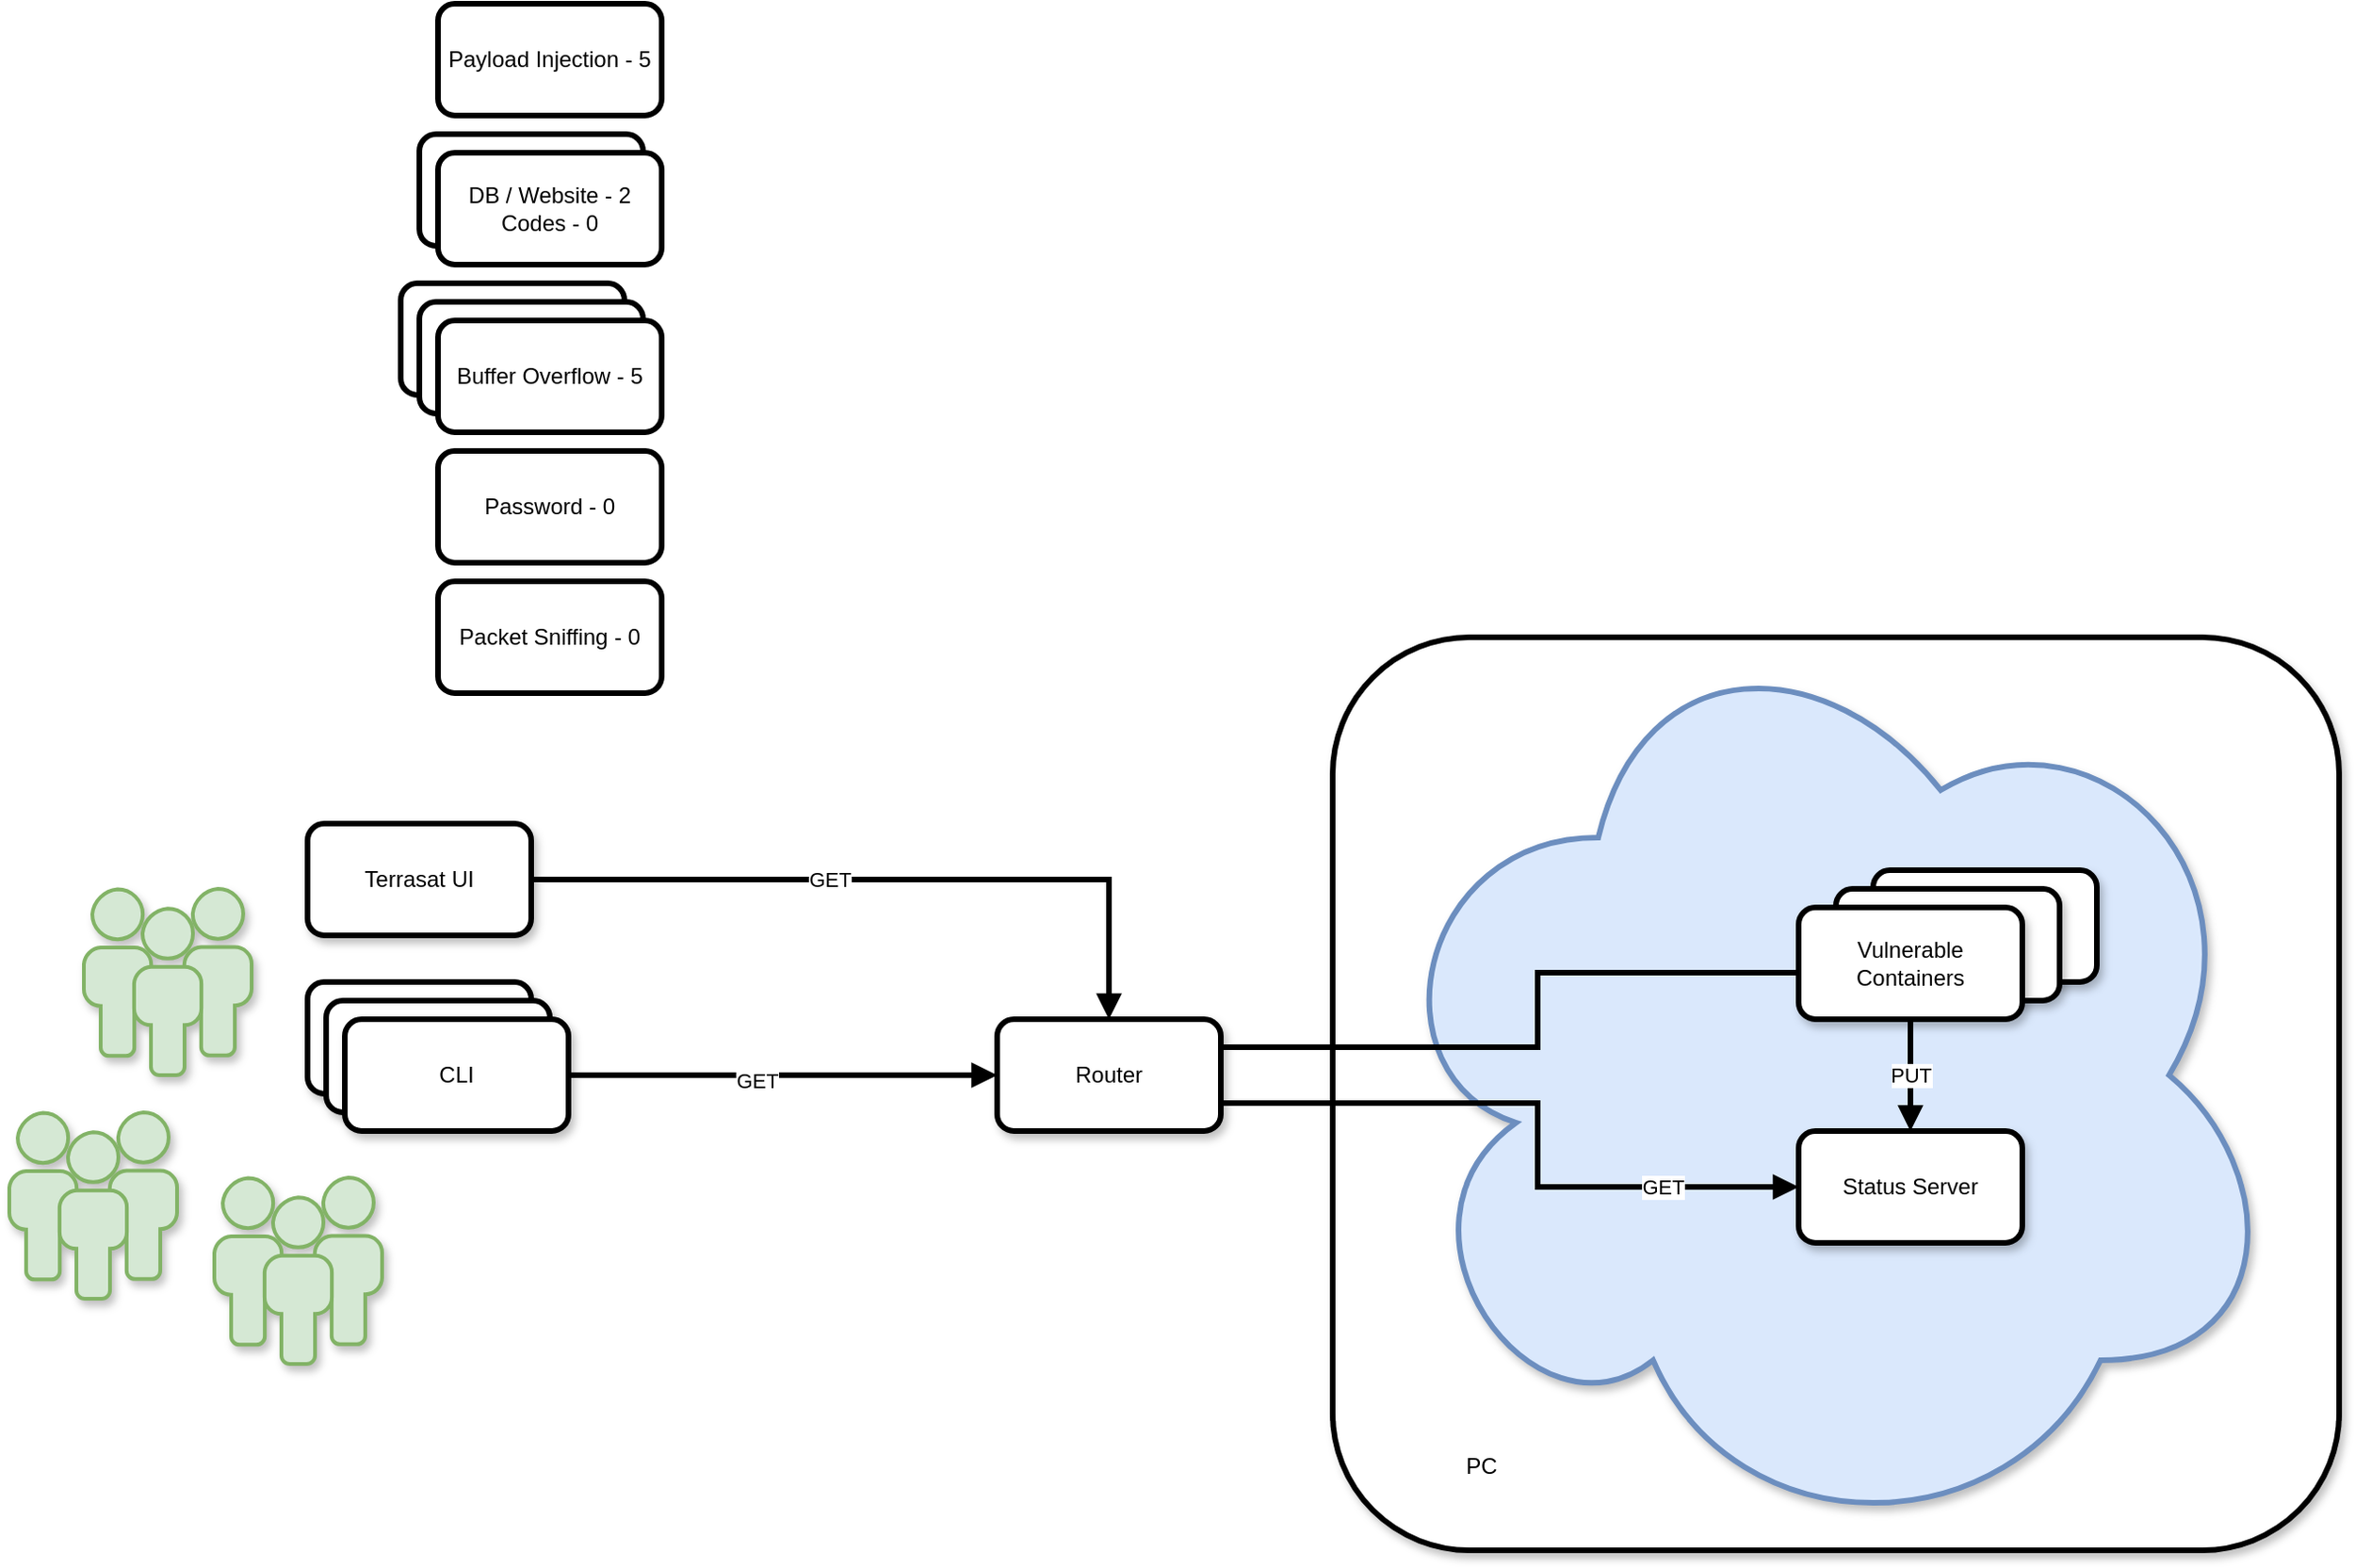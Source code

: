 <mxfile version="20.8.16" type="device"><diagram name="Page-1" id="2yCuULFrQwp34-q0TCFk"><mxGraphModel dx="2284" dy="1942" grid="1" gridSize="10" guides="1" tooltips="1" connect="1" arrows="1" fold="1" page="1" pageScale="1" pageWidth="850" pageHeight="1100" math="0" shadow="0"><root><mxCell id="0"/><mxCell id="1" parent="0"/><mxCell id="27JUPW4Qznh8IlGXEd8B-23" value="" style="rounded=1;whiteSpace=wrap;html=1;shadow=1;sketch=0;strokeWidth=3;" parent="1" vertex="1"><mxGeometry x="470" y="-20" width="540" height="490" as="geometry"/></mxCell><mxCell id="27JUPW4Qznh8IlGXEd8B-1" value="CLI" style="rounded=1;whiteSpace=wrap;html=1;strokeWidth=3;shadow=1;" parent="1" vertex="1"><mxGeometry x="-80" y="165" width="120" height="60" as="geometry"/></mxCell><mxCell id="27JUPW4Qznh8IlGXEd8B-2" value="" style="verticalAlign=top;verticalLabelPosition=bottom;labelPosition=center;align=center;html=1;outlineConnect=0;fillColor=#d5e8d4;strokeColor=#82b366;gradientDirection=north;strokeWidth=2;shape=mxgraph.networks.users;shadow=1;" parent="1" vertex="1"><mxGeometry x="-130" y="270" width="90" height="100" as="geometry"/></mxCell><mxCell id="27JUPW4Qznh8IlGXEd8B-5" value="" style="verticalAlign=top;verticalLabelPosition=bottom;labelPosition=center;align=center;html=1;outlineConnect=0;fillColor=#d5e8d4;strokeColor=#82b366;gradientDirection=north;strokeWidth=2;shape=mxgraph.networks.users;shadow=1;" parent="1" vertex="1"><mxGeometry x="-200" y="115" width="90" height="100" as="geometry"/></mxCell><mxCell id="27JUPW4Qznh8IlGXEd8B-6" value="" style="verticalAlign=top;verticalLabelPosition=bottom;labelPosition=center;align=center;html=1;outlineConnect=0;fillColor=#d5e8d4;strokeColor=#82b366;gradientDirection=north;strokeWidth=2;shape=mxgraph.networks.users;shadow=1;" parent="1" vertex="1"><mxGeometry x="-240" y="235" width="90" height="100" as="geometry"/></mxCell><mxCell id="27JUPW4Qznh8IlGXEd8B-8" value="" style="ellipse;shape=cloud;whiteSpace=wrap;html=1;shadow=1;sketch=0;strokeWidth=3;fillColor=#dae8fc;strokeColor=#6c8ebf;" parent="1" vertex="1"><mxGeometry x="490" y="-40" width="490" height="510" as="geometry"/></mxCell><mxCell id="27JUPW4Qznh8IlGXEd8B-29" value="PUT" style="edgeStyle=orthogonalEdgeStyle;rounded=0;orthogonalLoop=1;jettySize=auto;html=1;entryX=0.5;entryY=1;entryDx=0;entryDy=0;strokeWidth=3;endArrow=none;endFill=0;startArrow=block;startFill=1;" parent="1" source="27JUPW4Qznh8IlGXEd8B-9" target="27JUPW4Qznh8IlGXEd8B-17" edge="1"><mxGeometry relative="1" as="geometry"/></mxCell><mxCell id="27JUPW4Qznh8IlGXEd8B-9" value="Status Server" style="rounded=1;whiteSpace=wrap;html=1;shadow=1;sketch=0;strokeWidth=3;" parent="1" vertex="1"><mxGeometry x="720" y="245" width="120" height="60" as="geometry"/></mxCell><mxCell id="27JUPW4Qznh8IlGXEd8B-11" value="Vulnerable Containers" style="rounded=1;whiteSpace=wrap;html=1;shadow=1;sketch=0;strokeWidth=3;" parent="1" vertex="1"><mxGeometry x="760" y="105" width="120" height="60" as="geometry"/></mxCell><mxCell id="27JUPW4Qznh8IlGXEd8B-16" value="Vulnerable Containers" style="rounded=1;whiteSpace=wrap;html=1;shadow=1;sketch=0;strokeWidth=3;" parent="1" vertex="1"><mxGeometry x="740" y="115" width="120" height="60" as="geometry"/></mxCell><mxCell id="27JUPW4Qznh8IlGXEd8B-17" value="Vulnerable Containers" style="rounded=1;whiteSpace=wrap;html=1;shadow=1;sketch=0;strokeWidth=3;" parent="1" vertex="1"><mxGeometry x="720" y="125" width="120" height="60" as="geometry"/></mxCell><mxCell id="27JUPW4Qznh8IlGXEd8B-18" value="CLI" style="rounded=1;whiteSpace=wrap;html=1;strokeWidth=3;shadow=1;" parent="1" vertex="1"><mxGeometry x="-70" y="175" width="120" height="60" as="geometry"/></mxCell><mxCell id="27JUPW4Qznh8IlGXEd8B-26" style="edgeStyle=orthogonalEdgeStyle;rounded=0;orthogonalLoop=1;jettySize=auto;html=1;strokeWidth=3;endArrow=block;endFill=1;" parent="1" source="27JUPW4Qznh8IlGXEd8B-19" target="27JUPW4Qznh8IlGXEd8B-22" edge="1"><mxGeometry relative="1" as="geometry"/></mxCell><mxCell id="27JUPW4Qznh8IlGXEd8B-33" value="GET" style="edgeLabel;html=1;align=center;verticalAlign=middle;resizable=0;points=[];" parent="27JUPW4Qznh8IlGXEd8B-26" vertex="1" connectable="0"><mxGeometry x="-0.122" y="-3" relative="1" as="geometry"><mxPoint as="offset"/></mxGeometry></mxCell><mxCell id="27JUPW4Qznh8IlGXEd8B-19" value="CLI" style="rounded=1;whiteSpace=wrap;html=1;strokeWidth=3;shadow=1;" parent="1" vertex="1"><mxGeometry x="-60" y="185" width="120" height="60" as="geometry"/></mxCell><mxCell id="27JUPW4Qznh8IlGXEd8B-27" style="edgeStyle=orthogonalEdgeStyle;rounded=0;orthogonalLoop=1;jettySize=auto;html=1;strokeWidth=3;endArrow=none;endFill=0;" parent="1" source="27JUPW4Qznh8IlGXEd8B-22" target="27JUPW4Qznh8IlGXEd8B-17" edge="1"><mxGeometry relative="1" as="geometry"><Array as="points"><mxPoint x="580" y="200"/><mxPoint x="580" y="160"/></Array></mxGeometry></mxCell><mxCell id="27JUPW4Qznh8IlGXEd8B-28" value="GET" style="edgeStyle=orthogonalEdgeStyle;rounded=0;orthogonalLoop=1;jettySize=auto;html=1;entryX=0;entryY=0.5;entryDx=0;entryDy=0;strokeWidth=3;endArrow=block;endFill=1;" parent="1" source="27JUPW4Qznh8IlGXEd8B-22" target="27JUPW4Qznh8IlGXEd8B-9" edge="1"><mxGeometry x="0.589" relative="1" as="geometry"><Array as="points"><mxPoint x="580" y="230"/><mxPoint x="580" y="275"/></Array><mxPoint as="offset"/></mxGeometry></mxCell><mxCell id="27JUPW4Qznh8IlGXEd8B-22" value="Router" style="rounded=1;whiteSpace=wrap;html=1;shadow=1;sketch=0;strokeWidth=3;" parent="1" vertex="1"><mxGeometry x="290" y="185" width="120" height="60" as="geometry"/></mxCell><mxCell id="27JUPW4Qznh8IlGXEd8B-24" value="PC" style="text;html=1;strokeColor=none;fillColor=none;align=center;verticalAlign=middle;whiteSpace=wrap;rounded=0;" parent="1" vertex="1"><mxGeometry x="520" y="410" width="60" height="30" as="geometry"/></mxCell><mxCell id="27JUPW4Qznh8IlGXEd8B-31" value="GET" style="edgeStyle=orthogonalEdgeStyle;rounded=0;orthogonalLoop=1;jettySize=auto;html=1;strokeWidth=3;endArrow=block;endFill=1;" parent="1" source="27JUPW4Qznh8IlGXEd8B-30" target="27JUPW4Qznh8IlGXEd8B-22" edge="1"><mxGeometry x="-0.169" relative="1" as="geometry"><mxPoint as="offset"/></mxGeometry></mxCell><mxCell id="27JUPW4Qznh8IlGXEd8B-30" value="Terrasat UI" style="rounded=1;whiteSpace=wrap;html=1;shadow=1;sketch=0;strokeWidth=3;" parent="1" vertex="1"><mxGeometry x="-80" y="80" width="120" height="60" as="geometry"/></mxCell><mxCell id="bgOYApkZ6E1sFZHzUUSz-2" value="Buffer Overflow - 5" style="rounded=1;whiteSpace=wrap;html=1;strokeWidth=3;" vertex="1" parent="1"><mxGeometry x="-30" y="-210" width="120" height="60" as="geometry"/></mxCell><mxCell id="bgOYApkZ6E1sFZHzUUSz-4" value="Buffer Overflow - 5" style="rounded=1;whiteSpace=wrap;html=1;strokeWidth=3;" vertex="1" parent="1"><mxGeometry x="-20" y="-200" width="120" height="60" as="geometry"/></mxCell><mxCell id="bgOYApkZ6E1sFZHzUUSz-5" value="Buffer Overflow - 5" style="rounded=1;whiteSpace=wrap;html=1;strokeWidth=3;" vertex="1" parent="1"><mxGeometry x="-10" y="-190" width="120" height="60" as="geometry"/></mxCell><mxCell id="bgOYApkZ6E1sFZHzUUSz-6" value="Password - 0" style="rounded=1;whiteSpace=wrap;html=1;strokeWidth=3;" vertex="1" parent="1"><mxGeometry x="-10" y="-120" width="120" height="60" as="geometry"/></mxCell><mxCell id="bgOYApkZ6E1sFZHzUUSz-7" value="DB / Website - 2&lt;br&gt;Codes - 0" style="rounded=1;whiteSpace=wrap;html=1;strokeWidth=3;" vertex="1" parent="1"><mxGeometry x="-20" y="-290" width="120" height="60" as="geometry"/></mxCell><mxCell id="bgOYApkZ6E1sFZHzUUSz-8" value="DB / Website - 2&lt;br&gt;Codes - 0" style="rounded=1;whiteSpace=wrap;html=1;strokeWidth=3;" vertex="1" parent="1"><mxGeometry x="-10" y="-280" width="120" height="60" as="geometry"/></mxCell><mxCell id="bgOYApkZ6E1sFZHzUUSz-9" value="Packet Sniffing - 0" style="rounded=1;whiteSpace=wrap;html=1;strokeWidth=3;" vertex="1" parent="1"><mxGeometry x="-10" y="-50" width="120" height="60" as="geometry"/></mxCell><mxCell id="bgOYApkZ6E1sFZHzUUSz-10" value="Payload Injection - 5" style="rounded=1;whiteSpace=wrap;html=1;strokeWidth=3;" vertex="1" parent="1"><mxGeometry x="-10" y="-360" width="120" height="60" as="geometry"/></mxCell></root></mxGraphModel></diagram></mxfile>